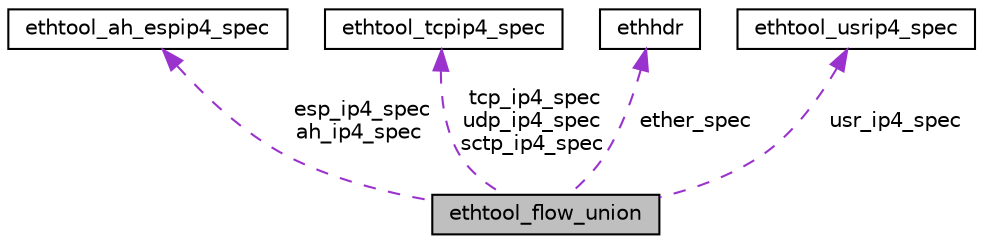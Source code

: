 digraph G
{
  edge [fontname="Helvetica",fontsize="10",labelfontname="Helvetica",labelfontsize="10"];
  node [fontname="Helvetica",fontsize="10",shape=record];
  Node1 [label="ethtool_flow_union",height=0.2,width=0.4,color="black", fillcolor="grey75", style="filled" fontcolor="black"];
  Node2 -> Node1 [dir="back",color="darkorchid3",fontsize="10",style="dashed",label=" esp_ip4_spec\nah_ip4_spec" ,fontname="Helvetica"];
  Node2 [label="ethtool_ah_espip4_spec",height=0.2,width=0.4,color="black", fillcolor="white", style="filled",URL="$structethtool__ah__espip4__spec.html"];
  Node3 -> Node1 [dir="back",color="darkorchid3",fontsize="10",style="dashed",label=" tcp_ip4_spec\nudp_ip4_spec\nsctp_ip4_spec" ,fontname="Helvetica"];
  Node3 [label="ethtool_tcpip4_spec",height=0.2,width=0.4,color="black", fillcolor="white", style="filled",URL="$structethtool__tcpip4__spec.html"];
  Node4 -> Node1 [dir="back",color="darkorchid3",fontsize="10",style="dashed",label=" ether_spec" ,fontname="Helvetica"];
  Node4 [label="ethhdr",height=0.2,width=0.4,color="black", fillcolor="white", style="filled",URL="$structethhdr.html"];
  Node5 -> Node1 [dir="back",color="darkorchid3",fontsize="10",style="dashed",label=" usr_ip4_spec" ,fontname="Helvetica"];
  Node5 [label="ethtool_usrip4_spec",height=0.2,width=0.4,color="black", fillcolor="white", style="filled",URL="$structethtool__usrip4__spec.html"];
}

